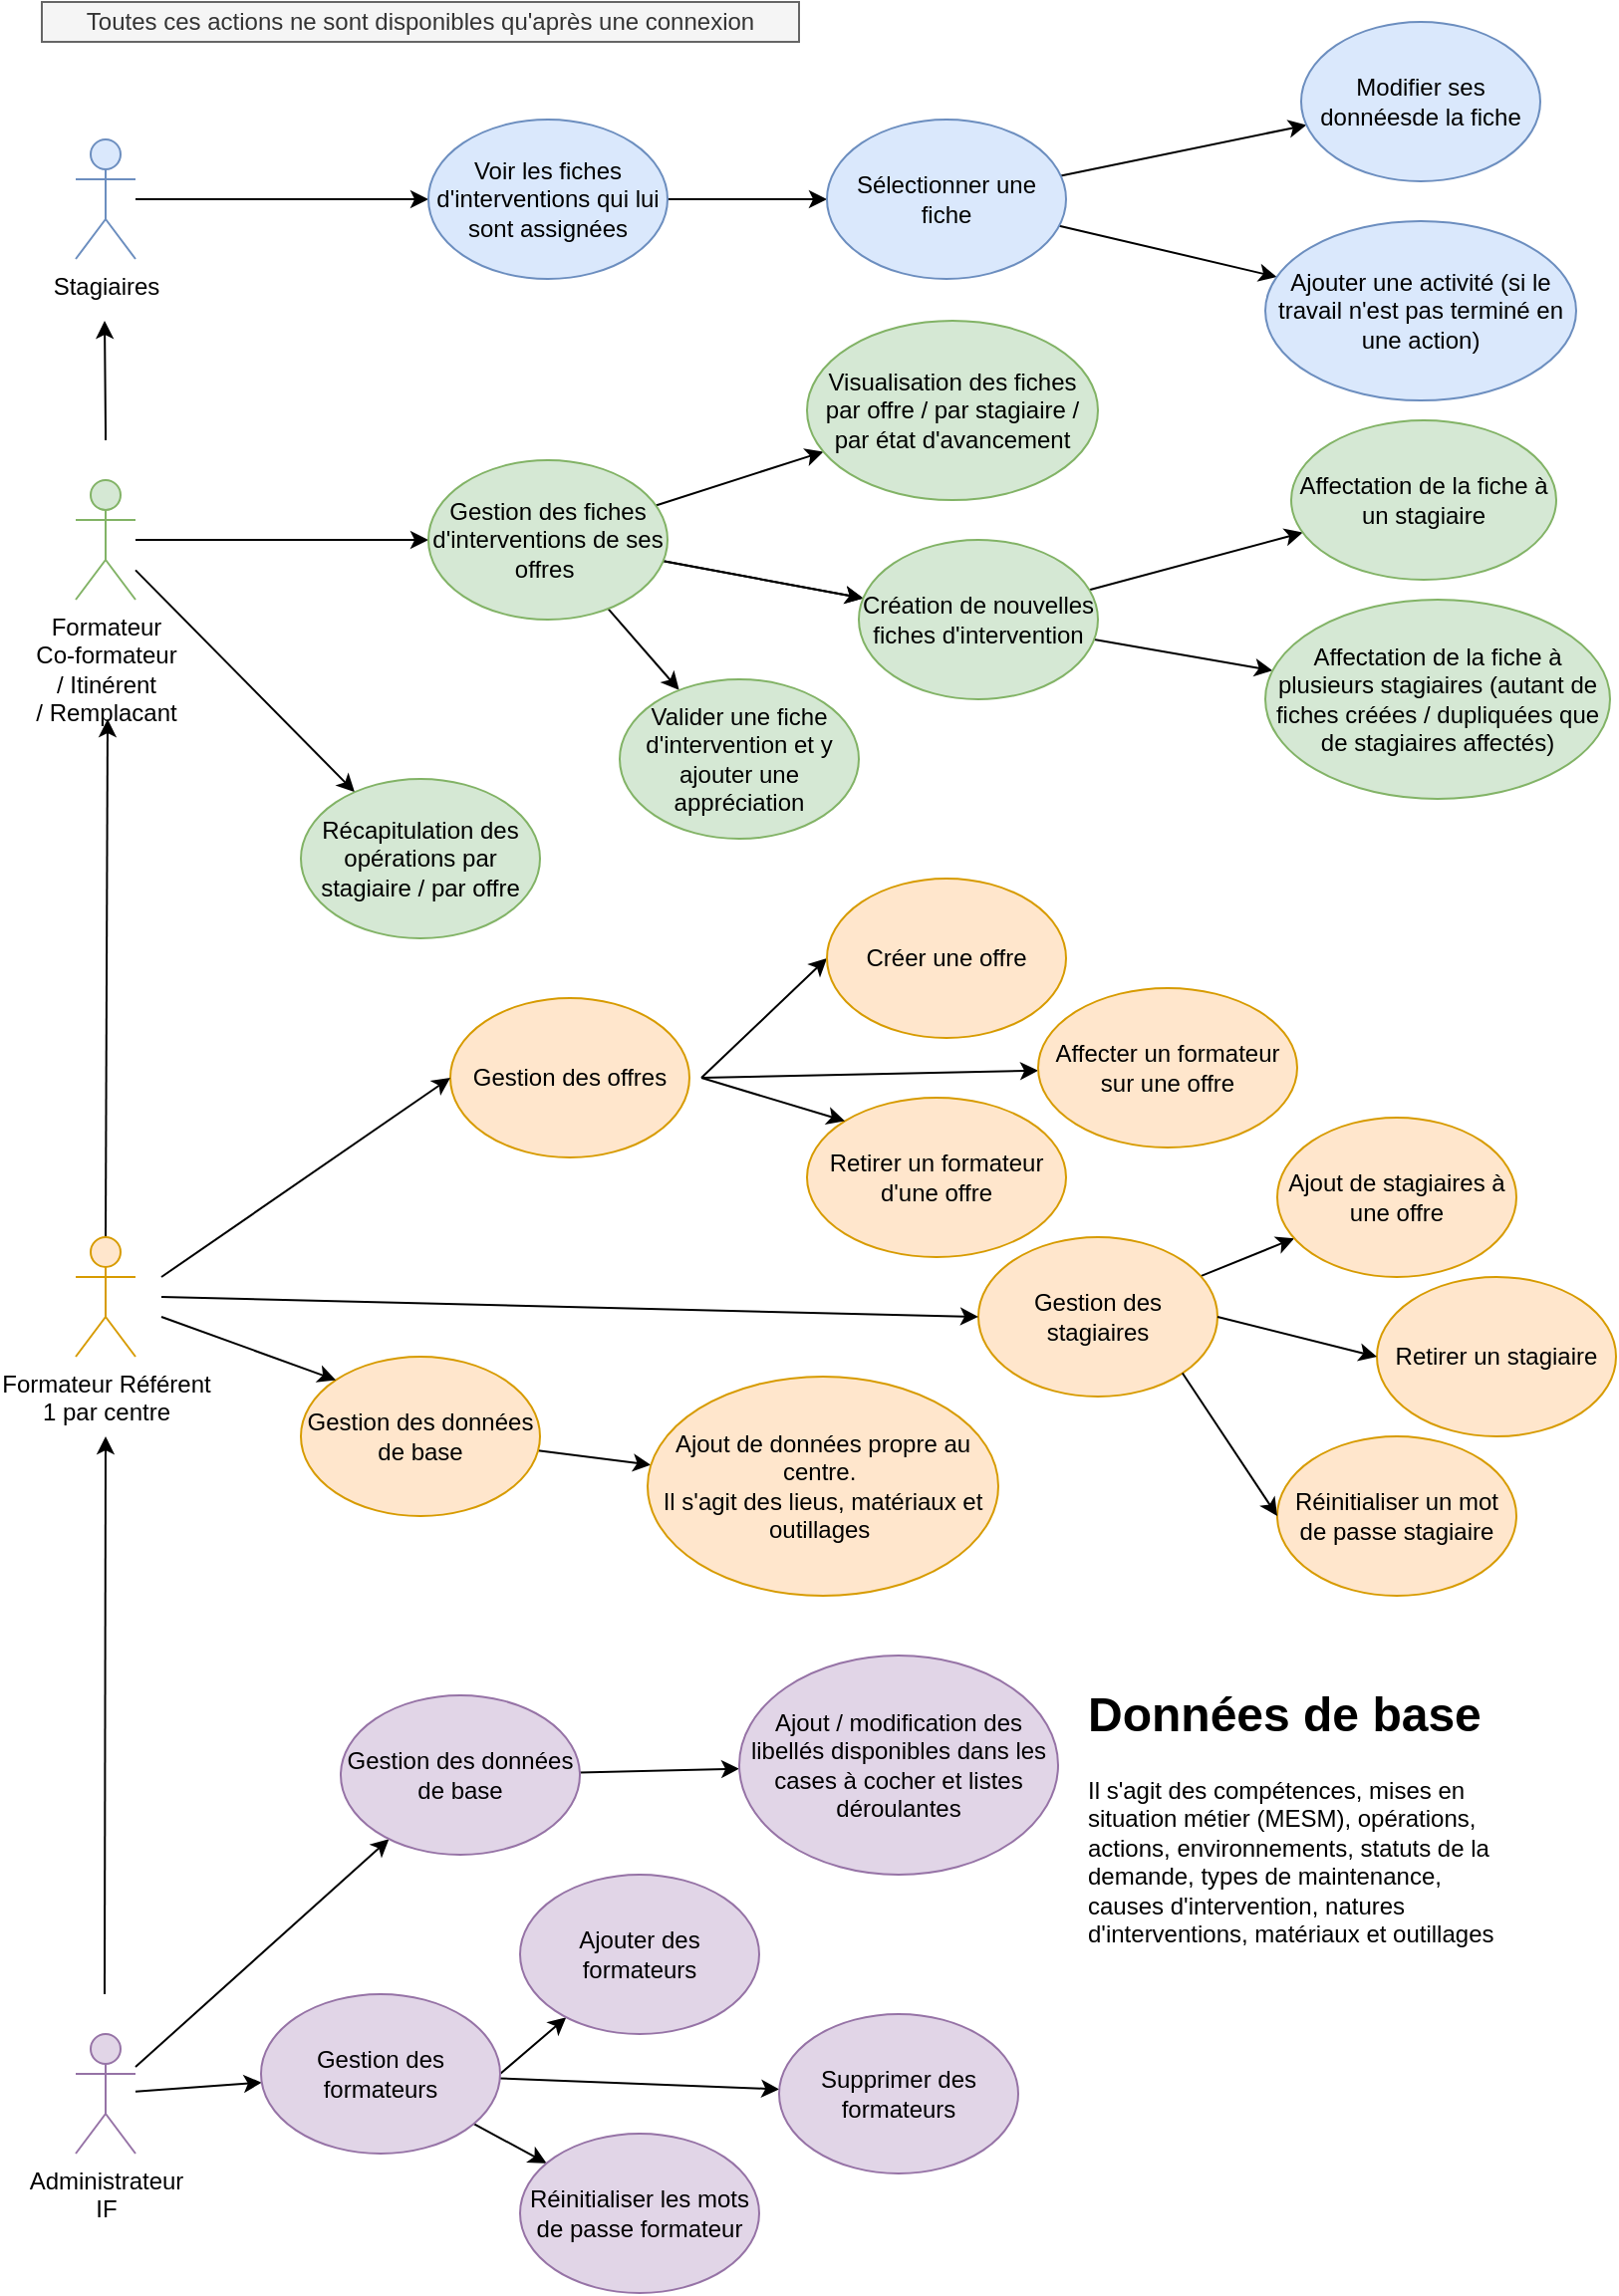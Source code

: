 <mxfile version="14.4.2" type="device"><diagram id="sZtJwVpb9f4XFqWUmkG9" name="Page-1"><mxGraphModel dx="1422" dy="822" grid="1" gridSize="10" guides="1" tooltips="1" connect="1" arrows="1" fold="1" page="1" pageScale="1" pageWidth="827" pageHeight="1169" math="0" shadow="0"><root><object label="" id="0"><mxCell/></object><mxCell id="1" parent="0"/><mxCell id="hIu2-_8BO2GEle2Kt7_V-3" value="" style="edgeStyle=orthogonalEdgeStyle;rounded=0;orthogonalLoop=1;jettySize=auto;html=1;" parent="1" edge="1"><mxGeometry relative="1" as="geometry"><mxPoint x="62" y="230" as="sourcePoint"/><mxPoint x="61.5" y="170" as="targetPoint"/><Array as="points"><mxPoint x="61.5" y="225"/></Array></mxGeometry></mxCell><mxCell id="hIu2-_8BO2GEle2Kt7_V-13" value="" style="edgeStyle=orthogonalEdgeStyle;rounded=0;orthogonalLoop=1;jettySize=auto;html=1;" parent="1" source="hIu2-_8BO2GEle2Kt7_V-1" target="hIu2-_8BO2GEle2Kt7_V-12" edge="1"><mxGeometry relative="1" as="geometry"/></mxCell><mxCell id="hIu2-_8BO2GEle2Kt7_V-1" value="Stagiaires" style="shape=umlActor;verticalLabelPosition=bottom;verticalAlign=top;html=1;outlineConnect=0;fillColor=#dae8fc;strokeColor=#6c8ebf;" parent="1" vertex="1"><mxGeometry x="47" y="79" width="30" height="60" as="geometry"/></mxCell><mxCell id="hIu2-_8BO2GEle2Kt7_V-22" value="" style="edgeStyle=none;rounded=0;orthogonalLoop=1;jettySize=auto;html=1;" parent="1" source="hIu2-_8BO2GEle2Kt7_V-2" target="hIu2-_8BO2GEle2Kt7_V-21" edge="1"><mxGeometry relative="1" as="geometry"/></mxCell><mxCell id="hIu2-_8BO2GEle2Kt7_V-54" value="" style="edgeStyle=none;rounded=0;orthogonalLoop=1;jettySize=auto;html=1;" parent="1" source="hIu2-_8BO2GEle2Kt7_V-2" target="hIu2-_8BO2GEle2Kt7_V-53" edge="1"><mxGeometry relative="1" as="geometry"/></mxCell><mxCell id="hIu2-_8BO2GEle2Kt7_V-2" value="Formateur&lt;br&gt;Co-formateur&lt;br&gt;/ Itinérent &lt;br&gt;/ Remplacant" style="shape=umlActor;verticalLabelPosition=bottom;verticalAlign=top;html=1;outlineConnect=0;fillColor=#d5e8d4;strokeColor=#82b366;" parent="1" vertex="1"><mxGeometry x="47" y="250" width="30" height="60" as="geometry"/></mxCell><mxCell id="hIu2-_8BO2GEle2Kt7_V-56" value="" style="edgeStyle=none;rounded=0;orthogonalLoop=1;jettySize=auto;html=1;" parent="1" source="hIu2-_8BO2GEle2Kt7_V-9" target="hIu2-_8BO2GEle2Kt7_V-55" edge="1"><mxGeometry relative="1" as="geometry"/></mxCell><mxCell id="hIu2-_8BO2GEle2Kt7_V-65" value="" style="edgeStyle=none;rounded=0;orthogonalLoop=1;jettySize=auto;html=1;" parent="1" source="hIu2-_8BO2GEle2Kt7_V-9" target="hIu2-_8BO2GEle2Kt7_V-64" edge="1"><mxGeometry relative="1" as="geometry"/></mxCell><mxCell id="hIu2-_8BO2GEle2Kt7_V-9" value="Administrateur&lt;br&gt;IF" style="shape=umlActor;verticalLabelPosition=bottom;verticalAlign=top;html=1;outlineConnect=0;fillColor=#e1d5e7;strokeColor=#9673a6;" parent="1" vertex="1"><mxGeometry x="47" y="1030" width="30" height="60" as="geometry"/></mxCell><mxCell id="hIu2-_8BO2GEle2Kt7_V-11" value="" style="endArrow=classic;html=1;" parent="1" edge="1"><mxGeometry width="50" height="50" relative="1" as="geometry"><mxPoint x="61.5" y="1010" as="sourcePoint"/><mxPoint x="62" y="730" as="targetPoint"/></mxGeometry></mxCell><mxCell id="hIu2-_8BO2GEle2Kt7_V-15" value="" style="edgeStyle=orthogonalEdgeStyle;rounded=0;orthogonalLoop=1;jettySize=auto;html=1;" parent="1" source="hIu2-_8BO2GEle2Kt7_V-12" target="hIu2-_8BO2GEle2Kt7_V-14" edge="1"><mxGeometry relative="1" as="geometry"/></mxCell><mxCell id="hIu2-_8BO2GEle2Kt7_V-12" value="Voir les fiches d'interventions qui lui sont assignées" style="ellipse;whiteSpace=wrap;html=1;fillColor=#dae8fc;strokeColor=#6c8ebf;" parent="1" vertex="1"><mxGeometry x="224" y="69" width="120" height="80" as="geometry"/></mxCell><mxCell id="hIu2-_8BO2GEle2Kt7_V-18" value="" style="rounded=0;orthogonalLoop=1;jettySize=auto;html=1;" parent="1" source="hIu2-_8BO2GEle2Kt7_V-14" target="hIu2-_8BO2GEle2Kt7_V-16" edge="1"><mxGeometry relative="1" as="geometry"/></mxCell><mxCell id="hIu2-_8BO2GEle2Kt7_V-20" value="" style="rounded=0;orthogonalLoop=1;jettySize=auto;html=1;" parent="1" source="hIu2-_8BO2GEle2Kt7_V-14" target="hIu2-_8BO2GEle2Kt7_V-19" edge="1"><mxGeometry relative="1" as="geometry"/></mxCell><mxCell id="hIu2-_8BO2GEle2Kt7_V-14" value="Sélectionner une fiche" style="ellipse;whiteSpace=wrap;html=1;fillColor=#dae8fc;strokeColor=#6c8ebf;" parent="1" vertex="1"><mxGeometry x="424" y="69" width="120" height="80" as="geometry"/></mxCell><mxCell id="hIu2-_8BO2GEle2Kt7_V-16" value="Modifier ses donnéesde la fiche" style="ellipse;whiteSpace=wrap;html=1;fillColor=#dae8fc;strokeColor=#6c8ebf;" parent="1" vertex="1"><mxGeometry x="662" y="20" width="120" height="80" as="geometry"/></mxCell><mxCell id="hIu2-_8BO2GEle2Kt7_V-19" value="Ajouter une activité (si le travail n'est pas terminé en une action)" style="ellipse;whiteSpace=wrap;html=1;fillColor=#dae8fc;strokeColor=#6c8ebf;" parent="1" vertex="1"><mxGeometry x="644" y="120" width="156" height="90" as="geometry"/></mxCell><mxCell id="hIu2-_8BO2GEle2Kt7_V-45" value="" style="edgeStyle=none;rounded=0;orthogonalLoop=1;jettySize=auto;html=1;" parent="1" source="hIu2-_8BO2GEle2Kt7_V-21" target="hIu2-_8BO2GEle2Kt7_V-44" edge="1"><mxGeometry relative="1" as="geometry"/></mxCell><mxCell id="hIu2-_8BO2GEle2Kt7_V-46" value="" style="edgeStyle=none;rounded=0;orthogonalLoop=1;jettySize=auto;html=1;" parent="1" source="hIu2-_8BO2GEle2Kt7_V-21" target="hIu2-_8BO2GEle2Kt7_V-44" edge="1"><mxGeometry relative="1" as="geometry"/></mxCell><mxCell id="hIu2-_8BO2GEle2Kt7_V-48" value="" style="edgeStyle=none;rounded=0;orthogonalLoop=1;jettySize=auto;html=1;" parent="1" source="hIu2-_8BO2GEle2Kt7_V-21" target="hIu2-_8BO2GEle2Kt7_V-47" edge="1"><mxGeometry relative="1" as="geometry"/></mxCell><mxCell id="hIu2-_8BO2GEle2Kt7_V-75" value="" style="edgeStyle=none;rounded=0;orthogonalLoop=1;jettySize=auto;html=1;" parent="1" source="hIu2-_8BO2GEle2Kt7_V-21" target="hIu2-_8BO2GEle2Kt7_V-76" edge="1"><mxGeometry relative="1" as="geometry"><mxPoint x="340" y="380" as="targetPoint"/></mxGeometry></mxCell><mxCell id="hIu2-_8BO2GEle2Kt7_V-21" value="Gestion des fiches d'interventions de ses offres&amp;nbsp;" style="ellipse;whiteSpace=wrap;html=1;fillColor=#d5e8d4;strokeColor=#82b366;" parent="1" vertex="1"><mxGeometry x="224" y="240" width="120" height="80" as="geometry"/></mxCell><mxCell id="hIu2-_8BO2GEle2Kt7_V-27" value="" style="edgeStyle=none;rounded=0;orthogonalLoop=1;jettySize=auto;html=1;entryX=0;entryY=0.5;entryDx=0;entryDy=0;" parent="1" target="hIu2-_8BO2GEle2Kt7_V-26" edge="1"><mxGeometry relative="1" as="geometry"><mxPoint x="361" y="550" as="sourcePoint"/><mxPoint x="496.001" y="472.464" as="targetPoint"/></mxGeometry></mxCell><mxCell id="hIu2-_8BO2GEle2Kt7_V-31" value="" style="edgeStyle=none;rounded=0;orthogonalLoop=1;jettySize=auto;html=1;" parent="1" target="hIu2-_8BO2GEle2Kt7_V-28" edge="1"><mxGeometry relative="1" as="geometry"><mxPoint x="361" y="550" as="sourcePoint"/></mxGeometry></mxCell><mxCell id="hIu2-_8BO2GEle2Kt7_V-25" value="" style="endArrow=classic;html=1;exitX=0.5;exitY=0;exitDx=0;exitDy=0;exitPerimeter=0;" parent="1" source="hIu2-_8BO2GEle2Kt7_V-23" edge="1"><mxGeometry width="50" height="50" relative="1" as="geometry"><mxPoint x="63" y="780" as="sourcePoint"/><mxPoint x="63" y="370" as="targetPoint"/></mxGeometry></mxCell><mxCell id="hIu2-_8BO2GEle2Kt7_V-26" value="Créer une offre" style="ellipse;whiteSpace=wrap;html=1;fillColor=#ffe6cc;strokeColor=#d79b00;" parent="1" vertex="1"><mxGeometry x="424" y="450" width="120" height="80" as="geometry"/></mxCell><mxCell id="hIu2-_8BO2GEle2Kt7_V-28" value="Affecter un formateur sur une offre" style="ellipse;whiteSpace=wrap;html=1;fillColor=#ffe6cc;strokeColor=#d79b00;" parent="1" vertex="1"><mxGeometry x="530" y="505" width="130" height="80" as="geometry"/></mxCell><mxCell id="hIu2-_8BO2GEle2Kt7_V-32" value="Retirer un formateur d'une offre" style="ellipse;whiteSpace=wrap;html=1;fillColor=#ffe6cc;strokeColor=#d79b00;" parent="1" vertex="1"><mxGeometry x="414" y="560" width="130" height="80" as="geometry"/></mxCell><mxCell id="hIu2-_8BO2GEle2Kt7_V-33" value="" style="edgeStyle=none;rounded=0;orthogonalLoop=1;jettySize=auto;html=1;entryX=0;entryY=0;entryDx=0;entryDy=0;" parent="1" target="hIu2-_8BO2GEle2Kt7_V-32" edge="1"><mxGeometry relative="1" as="geometry"><mxPoint x="361" y="550" as="sourcePoint"/><mxPoint x="94.4" y="587.233" as="targetPoint"/></mxGeometry></mxCell><mxCell id="hIu2-_8BO2GEle2Kt7_V-34" value="Gestion des offres" style="ellipse;whiteSpace=wrap;html=1;fillColor=#ffe6cc;strokeColor=#d79b00;" parent="1" vertex="1"><mxGeometry x="235" y="510" width="120" height="80" as="geometry"/></mxCell><mxCell id="hIu2-_8BO2GEle2Kt7_V-37" value="" style="edgeStyle=none;rounded=0;orthogonalLoop=1;jettySize=auto;html=1;" parent="1" source="hIu2-_8BO2GEle2Kt7_V-35" target="hIu2-_8BO2GEle2Kt7_V-36" edge="1"><mxGeometry relative="1" as="geometry"/></mxCell><mxCell id="hIu2-_8BO2GEle2Kt7_V-35" value="Gestion des stagiaires" style="ellipse;whiteSpace=wrap;html=1;fillColor=#ffe6cc;strokeColor=#d79b00;" parent="1" vertex="1"><mxGeometry x="500" y="630" width="120" height="80" as="geometry"/></mxCell><mxCell id="hIu2-_8BO2GEle2Kt7_V-36" value="Ajout de stagiaires à une offre" style="ellipse;whiteSpace=wrap;html=1;fillColor=#ffe6cc;strokeColor=#d79b00;" parent="1" vertex="1"><mxGeometry x="650" y="570" width="120" height="80" as="geometry"/></mxCell><mxCell id="hIu2-_8BO2GEle2Kt7_V-38" value="Retirer un stagiaire" style="ellipse;whiteSpace=wrap;html=1;fillColor=#ffe6cc;strokeColor=#d79b00;" parent="1" vertex="1"><mxGeometry x="700" y="650" width="120" height="80" as="geometry"/></mxCell><mxCell id="hIu2-_8BO2GEle2Kt7_V-39" value="Réinitialiser un mot de passe stagiaire" style="ellipse;whiteSpace=wrap;html=1;fillColor=#ffe6cc;strokeColor=#d79b00;" parent="1" vertex="1"><mxGeometry x="650" y="730" width="120" height="80" as="geometry"/></mxCell><mxCell id="hIu2-_8BO2GEle2Kt7_V-40" value="" style="endArrow=classic;html=1;entryX=0;entryY=0.5;entryDx=0;entryDy=0;exitX=1;exitY=0.5;exitDx=0;exitDy=0;" parent="1" source="hIu2-_8BO2GEle2Kt7_V-35" target="hIu2-_8BO2GEle2Kt7_V-38" edge="1"><mxGeometry width="50" height="50" relative="1" as="geometry"><mxPoint x="560" y="740" as="sourcePoint"/><mxPoint x="610" y="690" as="targetPoint"/></mxGeometry></mxCell><mxCell id="hIu2-_8BO2GEle2Kt7_V-41" value="" style="endArrow=classic;html=1;entryX=0;entryY=0.5;entryDx=0;entryDy=0;exitX=1;exitY=1;exitDx=0;exitDy=0;" parent="1" source="hIu2-_8BO2GEle2Kt7_V-35" target="hIu2-_8BO2GEle2Kt7_V-39" edge="1"><mxGeometry width="50" height="50" relative="1" as="geometry"><mxPoint x="570" y="750" as="sourcePoint"/><mxPoint x="650" y="830" as="targetPoint"/></mxGeometry></mxCell><mxCell id="hIu2-_8BO2GEle2Kt7_V-42" value="" style="endArrow=classic;html=1;entryX=0;entryY=0.5;entryDx=0;entryDy=0;" parent="1" target="hIu2-_8BO2GEle2Kt7_V-34" edge="1"><mxGeometry width="50" height="50" relative="1" as="geometry"><mxPoint x="90" y="650" as="sourcePoint"/><mxPoint x="140" y="760" as="targetPoint"/></mxGeometry></mxCell><mxCell id="hIu2-_8BO2GEle2Kt7_V-43" value="" style="endArrow=classic;html=1;entryX=0;entryY=0.5;entryDx=0;entryDy=0;" parent="1" target="hIu2-_8BO2GEle2Kt7_V-35" edge="1"><mxGeometry width="50" height="50" relative="1" as="geometry"><mxPoint x="90" y="660" as="sourcePoint"/><mxPoint x="250" y="660" as="targetPoint"/></mxGeometry></mxCell><mxCell id="hIu2-_8BO2GEle2Kt7_V-50" value="" style="edgeStyle=none;rounded=0;orthogonalLoop=1;jettySize=auto;html=1;" parent="1" source="hIu2-_8BO2GEle2Kt7_V-44" target="hIu2-_8BO2GEle2Kt7_V-49" edge="1"><mxGeometry relative="1" as="geometry"/></mxCell><mxCell id="hIu2-_8BO2GEle2Kt7_V-52" value="" style="edgeStyle=none;rounded=0;orthogonalLoop=1;jettySize=auto;html=1;" parent="1" source="hIu2-_8BO2GEle2Kt7_V-44" target="hIu2-_8BO2GEle2Kt7_V-51" edge="1"><mxGeometry relative="1" as="geometry"/></mxCell><mxCell id="hIu2-_8BO2GEle2Kt7_V-44" value="Création de nouvelles fiches d'intervention" style="ellipse;whiteSpace=wrap;html=1;fillColor=#d5e8d4;strokeColor=#82b366;" parent="1" vertex="1"><mxGeometry x="440" y="280" width="120" height="80" as="geometry"/></mxCell><mxCell id="hIu2-_8BO2GEle2Kt7_V-47" value="Visualisation des fiches par offre / par stagiaire / par état d'avancement" style="ellipse;whiteSpace=wrap;html=1;fillColor=#d5e8d4;strokeColor=#82b366;" parent="1" vertex="1"><mxGeometry x="414" y="170" width="146" height="90" as="geometry"/></mxCell><mxCell id="hIu2-_8BO2GEle2Kt7_V-49" value="Affectation de la fiche à un stagiaire" style="ellipse;whiteSpace=wrap;html=1;fillColor=#d5e8d4;strokeColor=#82b366;" parent="1" vertex="1"><mxGeometry x="657" y="220" width="133" height="80" as="geometry"/></mxCell><mxCell id="hIu2-_8BO2GEle2Kt7_V-51" value="Affectation de la fiche à plusieurs stagiaires (autant de fiches créées / dupliquées que de stagiaires affectés)" style="ellipse;whiteSpace=wrap;html=1;fillColor=#d5e8d4;strokeColor=#82b366;" parent="1" vertex="1"><mxGeometry x="644" y="310" width="173" height="100" as="geometry"/></mxCell><mxCell id="hIu2-_8BO2GEle2Kt7_V-53" value="Récapitulation des opérations par stagiaire / par offre" style="ellipse;whiteSpace=wrap;html=1;fillColor=#d5e8d4;strokeColor=#82b366;" parent="1" vertex="1"><mxGeometry x="160" y="400" width="120" height="80" as="geometry"/></mxCell><mxCell id="hIu2-_8BO2GEle2Kt7_V-58" value="" style="edgeStyle=none;rounded=0;orthogonalLoop=1;jettySize=auto;html=1;exitX=1;exitY=0.5;exitDx=0;exitDy=0;" parent="1" source="hIu2-_8BO2GEle2Kt7_V-55" target="hIu2-_8BO2GEle2Kt7_V-57" edge="1"><mxGeometry relative="1" as="geometry"><mxPoint x="460" y="1010" as="sourcePoint"/></mxGeometry></mxCell><mxCell id="hIu2-_8BO2GEle2Kt7_V-60" value="" style="edgeStyle=none;rounded=0;orthogonalLoop=1;jettySize=auto;html=1;" parent="1" source="hIu2-_8BO2GEle2Kt7_V-55" target="hIu2-_8BO2GEle2Kt7_V-59" edge="1"><mxGeometry relative="1" as="geometry"/></mxCell><mxCell id="hIu2-_8BO2GEle2Kt7_V-62" value="" style="edgeStyle=none;rounded=0;orthogonalLoop=1;jettySize=auto;html=1;" parent="1" source="hIu2-_8BO2GEle2Kt7_V-55" target="hIu2-_8BO2GEle2Kt7_V-61" edge="1"><mxGeometry relative="1" as="geometry"/></mxCell><mxCell id="hIu2-_8BO2GEle2Kt7_V-55" value="Gestion des formateurs" style="ellipse;whiteSpace=wrap;html=1;fillColor=#e1d5e7;strokeColor=#9673a6;" parent="1" vertex="1"><mxGeometry x="140" y="1010" width="120" height="80" as="geometry"/></mxCell><mxCell id="hIu2-_8BO2GEle2Kt7_V-57" value="Ajouter des formateurs" style="ellipse;whiteSpace=wrap;html=1;fillColor=#e1d5e7;strokeColor=#9673a6;" parent="1" vertex="1"><mxGeometry x="270" y="950" width="120" height="80" as="geometry"/></mxCell><mxCell id="hIu2-_8BO2GEle2Kt7_V-59" value="Supprimer des formateurs" style="ellipse;whiteSpace=wrap;html=1;fillColor=#e1d5e7;strokeColor=#9673a6;" parent="1" vertex="1"><mxGeometry x="400" y="1020" width="120" height="80" as="geometry"/></mxCell><mxCell id="hIu2-_8BO2GEle2Kt7_V-61" value="Réinitialiser les mots de passe formateur" style="ellipse;whiteSpace=wrap;html=1;fillColor=#e1d5e7;strokeColor=#9673a6;" parent="1" vertex="1"><mxGeometry x="270" y="1080" width="120" height="80" as="geometry"/></mxCell><mxCell id="hIu2-_8BO2GEle2Kt7_V-23" value="Formateur Référent&lt;br&gt;1 par centre" style="shape=umlActor;verticalLabelPosition=bottom;verticalAlign=top;html=1;outlineConnect=0;fillColor=#ffe6cc;strokeColor=#d79b00;" parent="1" vertex="1"><mxGeometry x="47" y="630" width="30" height="60" as="geometry"/></mxCell><mxCell id="hIu2-_8BO2GEle2Kt7_V-67" value="" style="edgeStyle=none;rounded=0;orthogonalLoop=1;jettySize=auto;html=1;" parent="1" source="hIu2-_8BO2GEle2Kt7_V-64" target="hIu2-_8BO2GEle2Kt7_V-66" edge="1"><mxGeometry relative="1" as="geometry"/></mxCell><mxCell id="hIu2-_8BO2GEle2Kt7_V-64" value="Gestion des données de base" style="ellipse;whiteSpace=wrap;html=1;fillColor=#e1d5e7;strokeColor=#9673a6;" parent="1" vertex="1"><mxGeometry x="180" y="860" width="120" height="80" as="geometry"/></mxCell><mxCell id="hIu2-_8BO2GEle2Kt7_V-66" value="Ajout / modification des libellés disponibles dans les cases à cocher et listes déroulantes" style="ellipse;whiteSpace=wrap;html=1;fillColor=#e1d5e7;strokeColor=#9673a6;" parent="1" vertex="1"><mxGeometry x="380" y="840" width="160" height="110" as="geometry"/></mxCell><mxCell id="hIu2-_8BO2GEle2Kt7_V-68" value="&lt;h1&gt;Données de base&lt;/h1&gt;&lt;p&gt;Il s'agit des compétences, mises en situation métier (MESM), opérations, actions, environnements, statuts de la demande, types de maintenance, causes d'intervention, natures d'interventions, matériaux et outillages&amp;nbsp;&lt;/p&gt;" style="text;html=1;strokeColor=none;fillColor=none;spacing=5;spacingTop=-20;whiteSpace=wrap;overflow=hidden;rounded=0;" parent="1" vertex="1"><mxGeometry x="550" y="850" width="220" height="140" as="geometry"/></mxCell><mxCell id="hIu2-_8BO2GEle2Kt7_V-69" value="" style="edgeStyle=none;rounded=0;orthogonalLoop=1;jettySize=auto;html=1;" parent="1" source="hIu2-_8BO2GEle2Kt7_V-70" target="hIu2-_8BO2GEle2Kt7_V-71" edge="1"><mxGeometry relative="1" as="geometry"/></mxCell><mxCell id="hIu2-_8BO2GEle2Kt7_V-70" value="Gestion des données de base" style="ellipse;whiteSpace=wrap;html=1;fillColor=#ffe6cc;strokeColor=#d79b00;" parent="1" vertex="1"><mxGeometry x="160" y="690" width="120" height="80" as="geometry"/></mxCell><mxCell id="hIu2-_8BO2GEle2Kt7_V-71" value="Ajout de données propre au centre.&amp;nbsp;&lt;br&gt;&lt;span style=&quot;text-align: left&quot;&gt;Il s'agit des lieus, matériaux et outillages&amp;nbsp;&lt;/span&gt;" style="ellipse;whiteSpace=wrap;html=1;fillColor=#ffe6cc;strokeColor=#d79b00;" parent="1" vertex="1"><mxGeometry x="334" y="700" width="176" height="110" as="geometry"/></mxCell><mxCell id="hIu2-_8BO2GEle2Kt7_V-72" value="" style="endArrow=classic;html=1;entryX=0;entryY=0;entryDx=0;entryDy=0;" parent="1" target="hIu2-_8BO2GEle2Kt7_V-70" edge="1"><mxGeometry width="50" height="50" relative="1" as="geometry"><mxPoint x="90" y="670" as="sourcePoint"/><mxPoint x="450" y="750" as="targetPoint"/></mxGeometry></mxCell><mxCell id="hIu2-_8BO2GEle2Kt7_V-76" value="Valider une fiche d'intervention et y ajouter une appréciation" style="ellipse;whiteSpace=wrap;html=1;fillColor=#d5e8d4;strokeColor=#82b366;" parent="1" vertex="1"><mxGeometry x="320" y="350" width="120" height="80" as="geometry"/></mxCell><mxCell id="hIu2-_8BO2GEle2Kt7_V-78" value="Toutes ces actions ne sont disponibles qu'après une connexion" style="text;html=1;strokeColor=#666666;fillColor=#f5f5f5;align=center;verticalAlign=middle;whiteSpace=wrap;rounded=0;fontColor=#333333;" parent="1" vertex="1"><mxGeometry x="30" y="10" width="380" height="20" as="geometry"/></mxCell></root></mxGraphModel></diagram></mxfile>